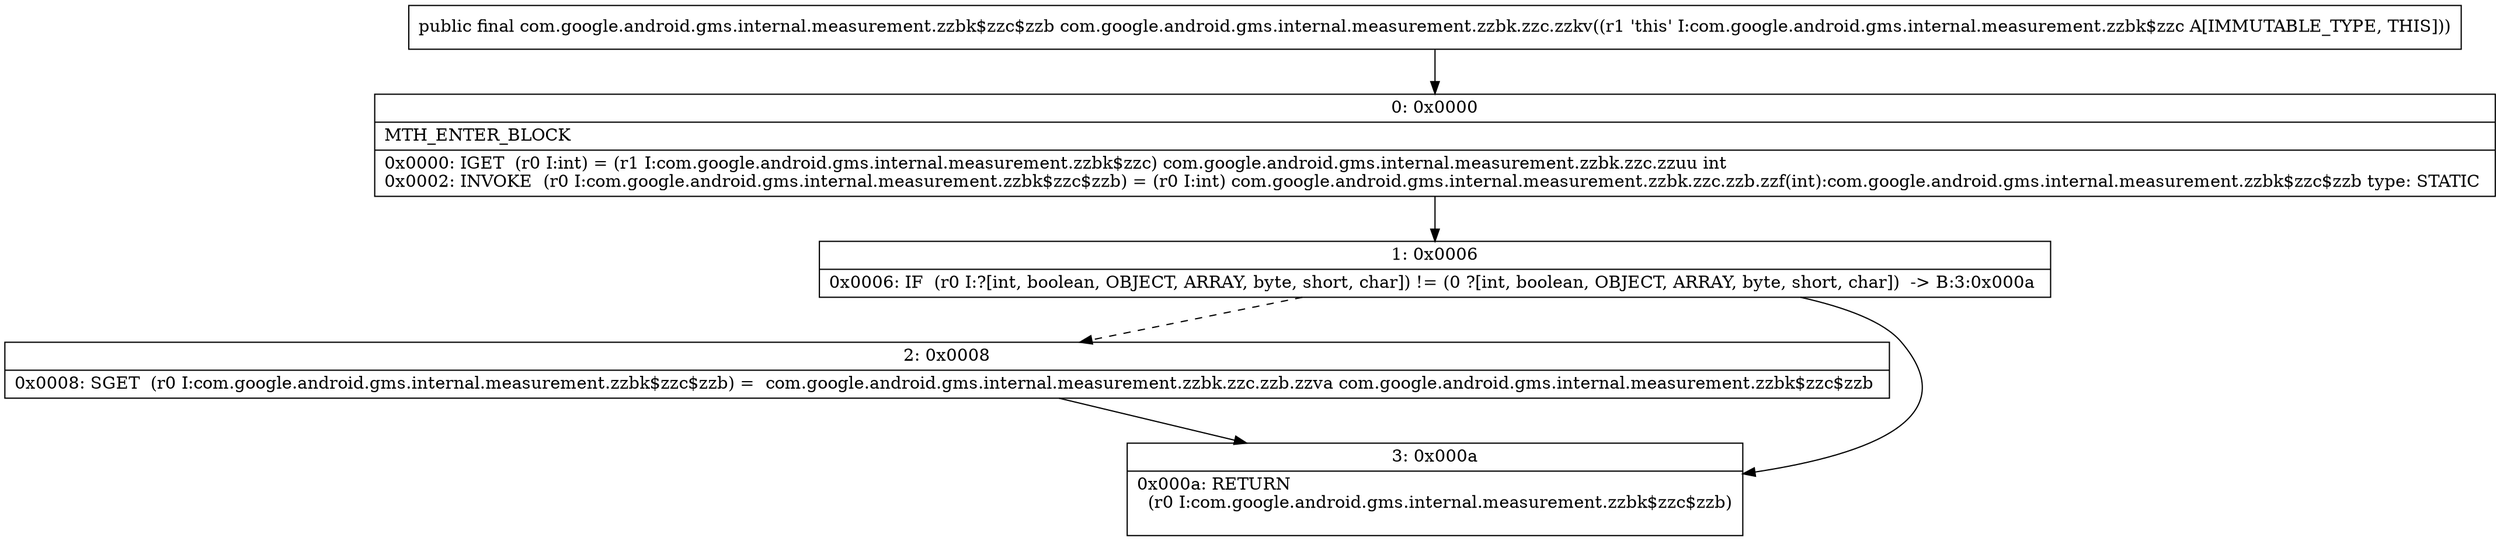 digraph "CFG forcom.google.android.gms.internal.measurement.zzbk.zzc.zzkv()Lcom\/google\/android\/gms\/internal\/measurement\/zzbk$zzc$zzb;" {
Node_0 [shape=record,label="{0\:\ 0x0000|MTH_ENTER_BLOCK\l|0x0000: IGET  (r0 I:int) = (r1 I:com.google.android.gms.internal.measurement.zzbk$zzc) com.google.android.gms.internal.measurement.zzbk.zzc.zzuu int \l0x0002: INVOKE  (r0 I:com.google.android.gms.internal.measurement.zzbk$zzc$zzb) = (r0 I:int) com.google.android.gms.internal.measurement.zzbk.zzc.zzb.zzf(int):com.google.android.gms.internal.measurement.zzbk$zzc$zzb type: STATIC \l}"];
Node_1 [shape=record,label="{1\:\ 0x0006|0x0006: IF  (r0 I:?[int, boolean, OBJECT, ARRAY, byte, short, char]) != (0 ?[int, boolean, OBJECT, ARRAY, byte, short, char])  \-\> B:3:0x000a \l}"];
Node_2 [shape=record,label="{2\:\ 0x0008|0x0008: SGET  (r0 I:com.google.android.gms.internal.measurement.zzbk$zzc$zzb) =  com.google.android.gms.internal.measurement.zzbk.zzc.zzb.zzva com.google.android.gms.internal.measurement.zzbk$zzc$zzb \l}"];
Node_3 [shape=record,label="{3\:\ 0x000a|0x000a: RETURN  \l  (r0 I:com.google.android.gms.internal.measurement.zzbk$zzc$zzb)\l \l}"];
MethodNode[shape=record,label="{public final com.google.android.gms.internal.measurement.zzbk$zzc$zzb com.google.android.gms.internal.measurement.zzbk.zzc.zzkv((r1 'this' I:com.google.android.gms.internal.measurement.zzbk$zzc A[IMMUTABLE_TYPE, THIS])) }"];
MethodNode -> Node_0;
Node_0 -> Node_1;
Node_1 -> Node_2[style=dashed];
Node_1 -> Node_3;
Node_2 -> Node_3;
}

